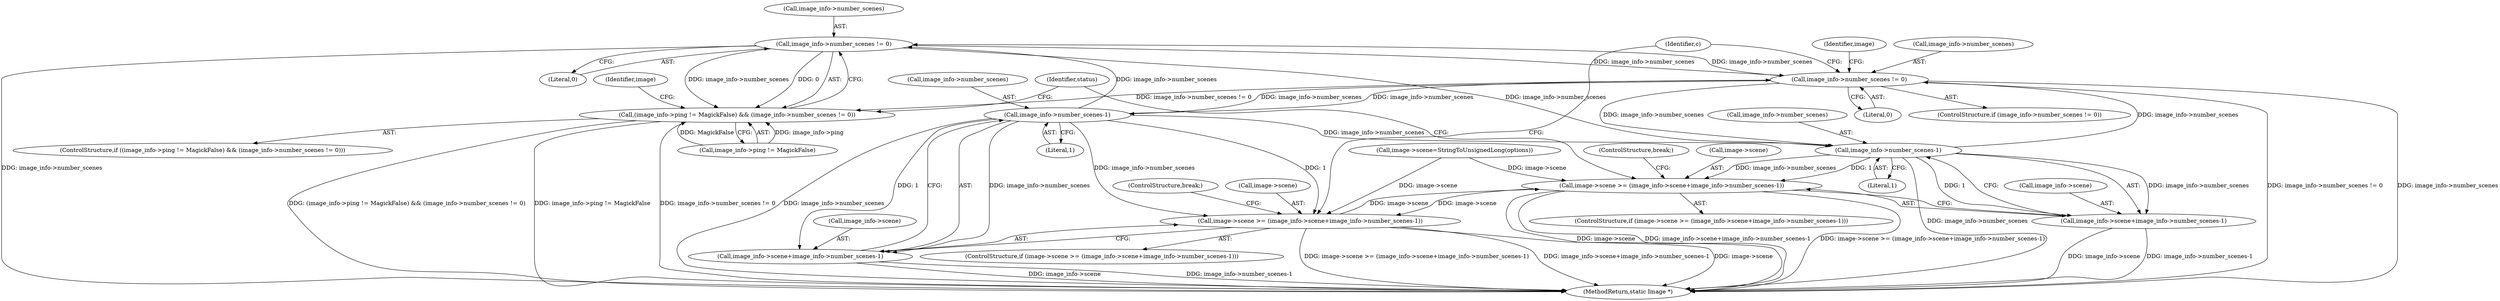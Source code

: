 digraph "0_ImageMagick_f6e9d0d9955e85bdd7540b251cd50d598dacc5e6_34@pointer" {
"1002336" [label="(Call,image_info->number_scenes != 0)"];
"1003413" [label="(Call,image_info->number_scenes-1)"];
"1003399" [label="(Call,image_info->number_scenes != 0)"];
"1002336" [label="(Call,image_info->number_scenes != 0)"];
"1002350" [label="(Call,image_info->number_scenes-1)"];
"1002330" [label="(Call,(image_info->ping != MagickFalse) && (image_info->number_scenes != 0))"];
"1002342" [label="(Call,image->scene >= (image_info->scene+image_info->number_scenes-1))"];
"1003405" [label="(Call,image->scene >= (image_info->scene+image_info->number_scenes-1))"];
"1002346" [label="(Call,image_info->scene+image_info->number_scenes-1)"];
"1003409" [label="(Call,image_info->scene+image_info->number_scenes-1)"];
"1003400" [label="(Call,image_info->number_scenes)"];
"1002346" [label="(Call,image_info->scene+image_info->number_scenes-1)"];
"1002351" [label="(Call,image_info->number_scenes)"];
"1002343" [label="(Call,image->scene)"];
"1002355" [label="(ControlStructure,break;)"];
"1003414" [label="(Call,image_info->number_scenes)"];
"1003409" [label="(Call,image_info->scene+image_info->number_scenes-1)"];
"1001581" [label="(Call,image->scene=StringToUnsignedLong(options))"];
"1002350" [label="(Call,image_info->number_scenes-1)"];
"1002337" [label="(Call,image_info->number_scenes)"];
"1003404" [label="(ControlStructure,if (image->scene >= (image_info->scene+image_info->number_scenes-1)))"];
"1003417" [label="(Literal,1)"];
"1002341" [label="(ControlStructure,if (image->scene >= (image_info->scene+image_info->number_scenes-1)))"];
"1003422" [label="(Identifier,c)"];
"1003485" [label="(MethodReturn,static Image *)"];
"1003407" [label="(Identifier,image)"];
"1002347" [label="(Call,image_info->scene)"];
"1002330" [label="(Call,(image_info->ping != MagickFalse) && (image_info->number_scenes != 0))"];
"1003410" [label="(Call,image_info->scene)"];
"1003399" [label="(Call,image_info->number_scenes != 0)"];
"1003413" [label="(Call,image_info->number_scenes-1)"];
"1002354" [label="(Literal,1)"];
"1002344" [label="(Identifier,image)"];
"1003418" [label="(ControlStructure,break;)"];
"1002340" [label="(Literal,0)"];
"1002357" [label="(Identifier,status)"];
"1002331" [label="(Call,image_info->ping != MagickFalse)"];
"1002342" [label="(Call,image->scene >= (image_info->scene+image_info->number_scenes-1))"];
"1003406" [label="(Call,image->scene)"];
"1003405" [label="(Call,image->scene >= (image_info->scene+image_info->number_scenes-1))"];
"1003403" [label="(Literal,0)"];
"1003398" [label="(ControlStructure,if (image_info->number_scenes != 0))"];
"1002329" [label="(ControlStructure,if ((image_info->ping != MagickFalse) && (image_info->number_scenes != 0)))"];
"1002336" [label="(Call,image_info->number_scenes != 0)"];
"1002336" -> "1002330"  [label="AST: "];
"1002336" -> "1002340"  [label="CFG: "];
"1002337" -> "1002336"  [label="AST: "];
"1002340" -> "1002336"  [label="AST: "];
"1002330" -> "1002336"  [label="CFG: "];
"1002336" -> "1003485"  [label="DDG: image_info->number_scenes"];
"1002336" -> "1002330"  [label="DDG: image_info->number_scenes"];
"1002336" -> "1002330"  [label="DDG: 0"];
"1003413" -> "1002336"  [label="DDG: image_info->number_scenes"];
"1003399" -> "1002336"  [label="DDG: image_info->number_scenes"];
"1002336" -> "1002350"  [label="DDG: image_info->number_scenes"];
"1002336" -> "1003399"  [label="DDG: image_info->number_scenes"];
"1003413" -> "1003409"  [label="AST: "];
"1003413" -> "1003417"  [label="CFG: "];
"1003414" -> "1003413"  [label="AST: "];
"1003417" -> "1003413"  [label="AST: "];
"1003409" -> "1003413"  [label="CFG: "];
"1003413" -> "1003485"  [label="DDG: image_info->number_scenes"];
"1003413" -> "1002350"  [label="DDG: image_info->number_scenes"];
"1003413" -> "1003399"  [label="DDG: image_info->number_scenes"];
"1003413" -> "1003405"  [label="DDG: image_info->number_scenes"];
"1003413" -> "1003405"  [label="DDG: 1"];
"1003413" -> "1003409"  [label="DDG: image_info->number_scenes"];
"1003413" -> "1003409"  [label="DDG: 1"];
"1003399" -> "1003413"  [label="DDG: image_info->number_scenes"];
"1003399" -> "1003398"  [label="AST: "];
"1003399" -> "1003403"  [label="CFG: "];
"1003400" -> "1003399"  [label="AST: "];
"1003403" -> "1003399"  [label="AST: "];
"1003407" -> "1003399"  [label="CFG: "];
"1003422" -> "1003399"  [label="CFG: "];
"1003399" -> "1003485"  [label="DDG: image_info->number_scenes != 0"];
"1003399" -> "1003485"  [label="DDG: image_info->number_scenes"];
"1003399" -> "1002330"  [label="DDG: image_info->number_scenes != 0"];
"1003399" -> "1002350"  [label="DDG: image_info->number_scenes"];
"1002350" -> "1003399"  [label="DDG: image_info->number_scenes"];
"1002350" -> "1002346"  [label="AST: "];
"1002350" -> "1002354"  [label="CFG: "];
"1002351" -> "1002350"  [label="AST: "];
"1002354" -> "1002350"  [label="AST: "];
"1002346" -> "1002350"  [label="CFG: "];
"1002350" -> "1003485"  [label="DDG: image_info->number_scenes"];
"1002350" -> "1002342"  [label="DDG: image_info->number_scenes"];
"1002350" -> "1002342"  [label="DDG: 1"];
"1002350" -> "1002346"  [label="DDG: image_info->number_scenes"];
"1002350" -> "1002346"  [label="DDG: 1"];
"1002330" -> "1002329"  [label="AST: "];
"1002330" -> "1002331"  [label="CFG: "];
"1002331" -> "1002330"  [label="AST: "];
"1002344" -> "1002330"  [label="CFG: "];
"1002357" -> "1002330"  [label="CFG: "];
"1002330" -> "1003485"  [label="DDG: image_info->ping != MagickFalse"];
"1002330" -> "1003485"  [label="DDG: image_info->number_scenes != 0"];
"1002330" -> "1003485"  [label="DDG: (image_info->ping != MagickFalse) && (image_info->number_scenes != 0)"];
"1002331" -> "1002330"  [label="DDG: image_info->ping"];
"1002331" -> "1002330"  [label="DDG: MagickFalse"];
"1002342" -> "1002341"  [label="AST: "];
"1002342" -> "1002346"  [label="CFG: "];
"1002343" -> "1002342"  [label="AST: "];
"1002346" -> "1002342"  [label="AST: "];
"1002355" -> "1002342"  [label="CFG: "];
"1002357" -> "1002342"  [label="CFG: "];
"1002342" -> "1003485"  [label="DDG: image->scene"];
"1002342" -> "1003485"  [label="DDG: image_info->scene+image_info->number_scenes-1"];
"1002342" -> "1003485"  [label="DDG: image->scene >= (image_info->scene+image_info->number_scenes-1)"];
"1001581" -> "1002342"  [label="DDG: image->scene"];
"1003405" -> "1002342"  [label="DDG: image->scene"];
"1002342" -> "1003405"  [label="DDG: image->scene"];
"1003405" -> "1003404"  [label="AST: "];
"1003405" -> "1003409"  [label="CFG: "];
"1003406" -> "1003405"  [label="AST: "];
"1003409" -> "1003405"  [label="AST: "];
"1003418" -> "1003405"  [label="CFG: "];
"1003422" -> "1003405"  [label="CFG: "];
"1003405" -> "1003485"  [label="DDG: image->scene >= (image_info->scene+image_info->number_scenes-1)"];
"1003405" -> "1003485"  [label="DDG: image_info->scene+image_info->number_scenes-1"];
"1003405" -> "1003485"  [label="DDG: image->scene"];
"1001581" -> "1003405"  [label="DDG: image->scene"];
"1002347" -> "1002346"  [label="AST: "];
"1002346" -> "1003485"  [label="DDG: image_info->scene"];
"1002346" -> "1003485"  [label="DDG: image_info->number_scenes-1"];
"1003410" -> "1003409"  [label="AST: "];
"1003409" -> "1003485"  [label="DDG: image_info->scene"];
"1003409" -> "1003485"  [label="DDG: image_info->number_scenes-1"];
}
